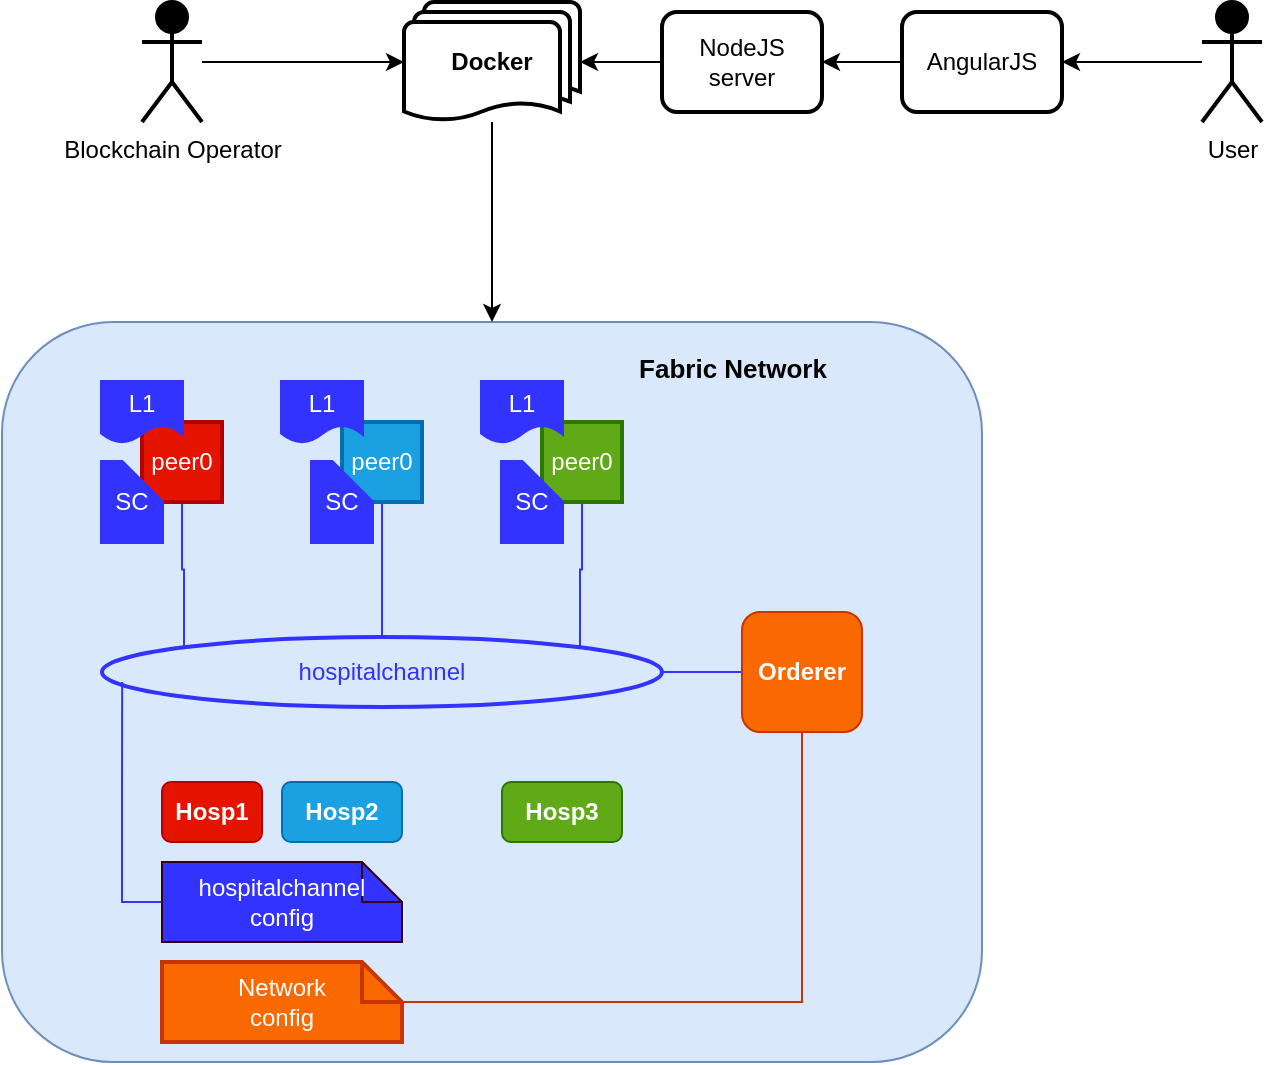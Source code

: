 <mxfile version="14.1.1" type="github">
  <diagram id="Ks6JhOUS_nB5R6ai6mRj" name="Page-1">
    <mxGraphModel dx="1186" dy="764" grid="1" gridSize="10" guides="1" tooltips="1" connect="1" arrows="1" fold="1" page="1" pageScale="1" pageWidth="850" pageHeight="1100" math="0" shadow="0">
      <root>
        <mxCell id="0" />
        <mxCell id="1" parent="0" />
        <mxCell id="oR3yUl0_6StW2h7NLH77-1" value="" style="rounded=1;whiteSpace=wrap;html=1;fillColor=#dae8fc;strokeColor=#6c8ebf;" parent="1" vertex="1">
          <mxGeometry x="110" y="170" width="490" height="370" as="geometry" />
        </mxCell>
        <mxCell id="oR3yUl0_6StW2h7NLH77-3" value="&lt;b&gt;Hosp1&lt;/b&gt;" style="rounded=1;whiteSpace=wrap;html=1;fillColor=#e51400;strokeColor=#B20000;fontColor=#ffffff;" parent="1" vertex="1">
          <mxGeometry x="190" y="400" width="50" height="30" as="geometry" />
        </mxCell>
        <mxCell id="oR3yUl0_6StW2h7NLH77-4" value="&lt;b&gt;Hosp3&lt;/b&gt;" style="rounded=1;whiteSpace=wrap;html=1;fillColor=#60a917;strokeColor=#2D7600;fontColor=#ffffff;" parent="1" vertex="1">
          <mxGeometry x="360" y="400" width="60" height="30" as="geometry" />
        </mxCell>
        <mxCell id="oR3yUl0_6StW2h7NLH77-5" value="&lt;b&gt;Hosp2&lt;/b&gt;" style="rounded=1;whiteSpace=wrap;html=1;fillColor=#1ba1e2;strokeColor=#006EAF;fontColor=#ffffff;" parent="1" vertex="1">
          <mxGeometry x="250" y="400" width="60" height="30" as="geometry" />
        </mxCell>
        <mxCell id="oR3yUl0_6StW2h7NLH77-16" value="" style="edgeStyle=orthogonalEdgeStyle;rounded=0;orthogonalLoop=1;jettySize=auto;html=1;endArrow=none;endFill=0;strokeColor=#3333FF;" parent="1" source="oR3yUl0_6StW2h7NLH77-6" target="oR3yUl0_6StW2h7NLH77-7" edge="1">
          <mxGeometry relative="1" as="geometry" />
        </mxCell>
        <mxCell id="oR3yUl0_6StW2h7NLH77-6" value="&lt;font color=&quot;#3333ff&quot;&gt;hospitalchannel&lt;/font&gt;" style="ellipse;whiteSpace=wrap;html=1;fillColor=#dae8fc;strokeWidth=2;strokeColor=#3333FF;" parent="1" vertex="1">
          <mxGeometry x="160" y="327.5" width="280" height="35" as="geometry" />
        </mxCell>
        <mxCell id="oR3yUl0_6StW2h7NLH77-7" value="&lt;b&gt;Orderer&lt;/b&gt;" style="rounded=1;whiteSpace=wrap;html=1;fillColor=#fa6800;strokeColor=#C73500;fontColor=#ffffff;" parent="1" vertex="1">
          <mxGeometry x="480" y="315" width="60" height="60" as="geometry" />
        </mxCell>
        <mxCell id="oR3yUl0_6StW2h7NLH77-15" style="edgeStyle=orthogonalEdgeStyle;rounded=0;orthogonalLoop=1;jettySize=auto;html=1;exitX=0;exitY=0.5;exitDx=0;exitDy=0;exitPerimeter=0;entryX=0.036;entryY=0.643;entryDx=0;entryDy=0;entryPerimeter=0;endArrow=none;endFill=0;strokeColor=#3333FF;" parent="1" source="oR3yUl0_6StW2h7NLH77-9" target="oR3yUl0_6StW2h7NLH77-6" edge="1">
          <mxGeometry relative="1" as="geometry" />
        </mxCell>
        <mxCell id="oR3yUl0_6StW2h7NLH77-9" value="&lt;font color=&quot;#ffffff&quot;&gt;hospitalchannel config&lt;/font&gt;" style="shape=note;size=20;whiteSpace=wrap;html=1;strokeColor=#33001A;fillColor=#3333FF;" parent="1" vertex="1">
          <mxGeometry x="190" y="440" width="120" height="40" as="geometry" />
        </mxCell>
        <mxCell id="oR3yUl0_6StW2h7NLH77-22" value="" style="edgeStyle=orthogonalEdgeStyle;rounded=0;orthogonalLoop=1;jettySize=auto;html=1;endArrow=none;endFill=0;strokeColor=#3333FF;entryX=0;entryY=0;entryDx=0;entryDy=0;" parent="1" source="oR3yUl0_6StW2h7NLH77-17" target="oR3yUl0_6StW2h7NLH77-6" edge="1">
          <mxGeometry relative="1" as="geometry" />
        </mxCell>
        <mxCell id="oR3yUl0_6StW2h7NLH77-17" value="peer0" style="whiteSpace=wrap;html=1;aspect=fixed;strokeColor=#B20000;strokeWidth=2;fillColor=#e51400;fontColor=#ffffff;" parent="1" vertex="1">
          <mxGeometry x="180" y="220" width="40" height="40" as="geometry" />
        </mxCell>
        <mxCell id="oR3yUl0_6StW2h7NLH77-23" value="" style="edgeStyle=orthogonalEdgeStyle;rounded=0;orthogonalLoop=1;jettySize=auto;html=1;endArrow=none;endFill=0;strokeColor=#3333FF;" parent="1" source="oR3yUl0_6StW2h7NLH77-18" target="oR3yUl0_6StW2h7NLH77-6" edge="1">
          <mxGeometry relative="1" as="geometry" />
        </mxCell>
        <mxCell id="oR3yUl0_6StW2h7NLH77-18" value="peer0" style="whiteSpace=wrap;html=1;aspect=fixed;strokeColor=#006EAF;strokeWidth=2;fillColor=#1ba1e2;fontColor=#ffffff;" parent="1" vertex="1">
          <mxGeometry x="280" y="220" width="40" height="40" as="geometry" />
        </mxCell>
        <mxCell id="oR3yUl0_6StW2h7NLH77-24" value="" style="edgeStyle=orthogonalEdgeStyle;rounded=0;orthogonalLoop=1;jettySize=auto;html=1;endArrow=none;endFill=0;strokeColor=#3333FF;entryX=1;entryY=0;entryDx=0;entryDy=0;" parent="1" source="oR3yUl0_6StW2h7NLH77-20" target="oR3yUl0_6StW2h7NLH77-6" edge="1">
          <mxGeometry relative="1" as="geometry" />
        </mxCell>
        <mxCell id="oR3yUl0_6StW2h7NLH77-20" value="peer0" style="whiteSpace=wrap;html=1;aspect=fixed;strokeColor=#2D7600;strokeWidth=2;fillColor=#60a917;fontColor=#ffffff;" parent="1" vertex="1">
          <mxGeometry x="380" y="220" width="40" height="40" as="geometry" />
        </mxCell>
        <mxCell id="oR3yUl0_6StW2h7NLH77-25" value="&lt;font color=&quot;#ffffff&quot;&gt;L1&lt;/font&gt;" style="shape=document;whiteSpace=wrap;html=1;boundedLbl=1;strokeColor=#3333FF;strokeWidth=2;fillColor=#3333FF;" parent="1" vertex="1">
          <mxGeometry x="160" y="200" width="40" height="30" as="geometry" />
        </mxCell>
        <mxCell id="oR3yUl0_6StW2h7NLH77-28" value="&lt;font color=&quot;#ffffff&quot;&gt;L1&lt;/font&gt;" style="shape=document;whiteSpace=wrap;html=1;boundedLbl=1;strokeColor=#3333FF;strokeWidth=2;fillColor=#3333FF;" parent="1" vertex="1">
          <mxGeometry x="250" y="200" width="40" height="30" as="geometry" />
        </mxCell>
        <mxCell id="oR3yUl0_6StW2h7NLH77-29" value="&lt;font color=&quot;#ffffff&quot;&gt;L1&lt;/font&gt;" style="shape=document;whiteSpace=wrap;html=1;boundedLbl=1;strokeColor=#3333FF;strokeWidth=2;fillColor=#3333FF;" parent="1" vertex="1">
          <mxGeometry x="350" y="200" width="40" height="30" as="geometry" />
        </mxCell>
        <mxCell id="oR3yUl0_6StW2h7NLH77-30" value="&lt;font color=&quot;#ffffff&quot;&gt;SC&lt;/font&gt;" style="shape=note;size=20;whiteSpace=wrap;html=1;strokeColor=#3333FF;strokeWidth=2;fillColor=#3333FF;" parent="1" vertex="1">
          <mxGeometry x="160" y="240" width="30" height="40" as="geometry" />
        </mxCell>
        <mxCell id="oR3yUl0_6StW2h7NLH77-32" value="&lt;font color=&quot;#ffffff&quot;&gt;SC&lt;/font&gt;" style="shape=note;size=20;whiteSpace=wrap;html=1;strokeColor=#3333FF;strokeWidth=2;fillColor=#3333FF;" parent="1" vertex="1">
          <mxGeometry x="265" y="240" width="30" height="40" as="geometry" />
        </mxCell>
        <mxCell id="oR3yUl0_6StW2h7NLH77-33" value="&lt;font color=&quot;#ffffff&quot;&gt;SC&lt;/font&gt;" style="shape=note;size=20;whiteSpace=wrap;html=1;strokeColor=#3333FF;strokeWidth=2;fillColor=#3333FF;" parent="1" vertex="1">
          <mxGeometry x="360" y="240" width="30" height="40" as="geometry" />
        </mxCell>
        <mxCell id="oR3yUl0_6StW2h7NLH77-45" value="" style="edgeStyle=orthogonalEdgeStyle;rounded=0;orthogonalLoop=1;jettySize=auto;html=1;endArrow=classic;endFill=1;strokeColor=#000000;" parent="1" source="oR3yUl0_6StW2h7NLH77-34" target="oR3yUl0_6StW2h7NLH77-43" edge="1">
          <mxGeometry relative="1" as="geometry" />
        </mxCell>
        <mxCell id="oR3yUl0_6StW2h7NLH77-34" value="Blockchain Operator" style="shape=umlActor;verticalLabelPosition=bottom;verticalAlign=top;html=1;outlineConnect=0;strokeWidth=2;fillColor=#000000;" parent="1" vertex="1">
          <mxGeometry x="180" y="10" width="30" height="60" as="geometry" />
        </mxCell>
        <mxCell id="oR3yUl0_6StW2h7NLH77-49" value="" style="edgeStyle=orthogonalEdgeStyle;rounded=0;orthogonalLoop=1;jettySize=auto;html=1;endArrow=classic;endFill=1;strokeColor=#000000;" parent="1" source="oR3yUl0_6StW2h7NLH77-36" target="oR3yUl0_6StW2h7NLH77-48" edge="1">
          <mxGeometry relative="1" as="geometry" />
        </mxCell>
        <mxCell id="oR3yUl0_6StW2h7NLH77-36" value="User" style="shape=umlActor;verticalLabelPosition=bottom;verticalAlign=top;html=1;outlineConnect=0;strokeWidth=2;fillColor=#000000;" parent="1" vertex="1">
          <mxGeometry x="710" y="10" width="30" height="60" as="geometry" />
        </mxCell>
        <mxCell id="oR3yUl0_6StW2h7NLH77-44" value="" style="edgeStyle=orthogonalEdgeStyle;rounded=0;orthogonalLoop=1;jettySize=auto;html=1;endArrow=classic;endFill=1;" parent="1" source="oR3yUl0_6StW2h7NLH77-43" target="oR3yUl0_6StW2h7NLH77-1" edge="1">
          <mxGeometry relative="1" as="geometry" />
        </mxCell>
        <mxCell id="oR3yUl0_6StW2h7NLH77-43" value="&lt;b&gt;Docker&lt;/b&gt;" style="strokeWidth=2;html=1;shape=mxgraph.flowchart.multi-document;whiteSpace=wrap;" parent="1" vertex="1">
          <mxGeometry x="311" y="10" width="88" height="60" as="geometry" />
        </mxCell>
        <mxCell id="oR3yUl0_6StW2h7NLH77-51" value="" style="edgeStyle=orthogonalEdgeStyle;rounded=0;orthogonalLoop=1;jettySize=auto;html=1;endArrow=classic;endFill=1;strokeColor=#000000;" parent="1" source="oR3yUl0_6StW2h7NLH77-47" target="oR3yUl0_6StW2h7NLH77-43" edge="1">
          <mxGeometry relative="1" as="geometry" />
        </mxCell>
        <mxCell id="oR3yUl0_6StW2h7NLH77-47" value="NodeJS server" style="rounded=1;whiteSpace=wrap;html=1;strokeColor=#000000;strokeWidth=2;fillColor=#FFFFFF;" parent="1" vertex="1">
          <mxGeometry x="440" y="15" width="80" height="50" as="geometry" />
        </mxCell>
        <mxCell id="oR3yUl0_6StW2h7NLH77-50" value="" style="edgeStyle=orthogonalEdgeStyle;rounded=0;orthogonalLoop=1;jettySize=auto;html=1;endArrow=classic;endFill=1;strokeColor=#000000;" parent="1" source="oR3yUl0_6StW2h7NLH77-48" target="oR3yUl0_6StW2h7NLH77-47" edge="1">
          <mxGeometry relative="1" as="geometry" />
        </mxCell>
        <mxCell id="oR3yUl0_6StW2h7NLH77-48" value="AngularJS" style="rounded=1;whiteSpace=wrap;html=1;strokeColor=#000000;strokeWidth=2;fillColor=#FFFFFF;" parent="1" vertex="1">
          <mxGeometry x="560" y="15" width="80" height="50" as="geometry" />
        </mxCell>
        <mxCell id="oR3yUl0_6StW2h7NLH77-52" value="&lt;font style=&quot;font-size: 13px&quot;&gt;Fabric Network&lt;/font&gt;" style="text;strokeColor=none;fillColor=none;html=1;fontSize=24;fontStyle=1;verticalAlign=middle;align=center;" parent="1" vertex="1">
          <mxGeometry x="430" y="180" width="90" height="20" as="geometry" />
        </mxCell>
        <mxCell id="oR3yUl0_6StW2h7NLH77-55" style="edgeStyle=orthogonalEdgeStyle;rounded=0;orthogonalLoop=1;jettySize=auto;html=1;entryX=0.5;entryY=1;entryDx=0;entryDy=0;endArrow=none;endFill=0;strokeColor=#C73500;fillColor=#fa6800;" parent="1" source="oR3yUl0_6StW2h7NLH77-54" target="oR3yUl0_6StW2h7NLH77-7" edge="1">
          <mxGeometry relative="1" as="geometry" />
        </mxCell>
        <mxCell id="oR3yUl0_6StW2h7NLH77-54" value="Network &lt;br&gt;config" style="shape=note;size=20;whiteSpace=wrap;html=1;strokeColor=#C73500;strokeWidth=2;fillColor=#fa6800;fontColor=#ffffff;" parent="1" vertex="1">
          <mxGeometry x="190" y="490" width="120" height="40" as="geometry" />
        </mxCell>
      </root>
    </mxGraphModel>
  </diagram>
</mxfile>
